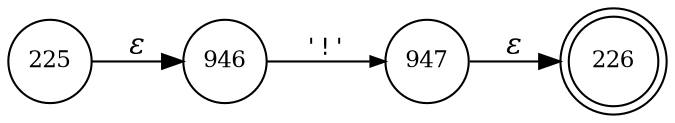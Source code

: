 digraph ATN {
rankdir=LR;
s226[fontsize=11, label="226", shape=doublecircle, fixedsize=true, width=.6];
s225[fontsize=11,label="225", shape=circle, fixedsize=true, width=.55, peripheries=1];
s946[fontsize=11,label="946", shape=circle, fixedsize=true, width=.55, peripheries=1];
s947[fontsize=11,label="947", shape=circle, fixedsize=true, width=.55, peripheries=1];
s225 -> s946 [fontname="Times-Italic", label="&epsilon;"];
s946 -> s947 [fontsize=11, fontname="Courier", arrowsize=.7, label = "'!'", arrowhead = normal];
s947 -> s226 [fontname="Times-Italic", label="&epsilon;"];
}